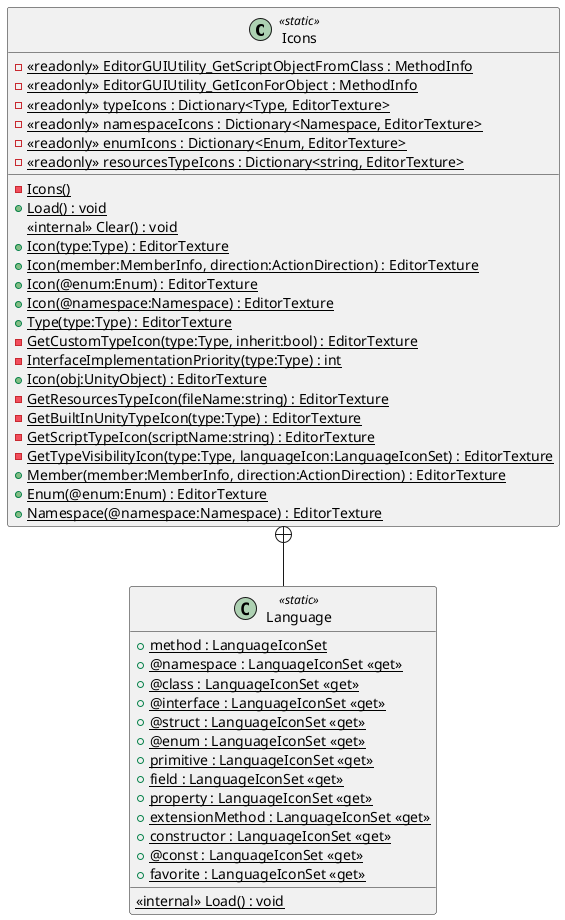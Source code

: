 @startuml
class Icons <<static>> {
    {static} - Icons()
    - {static} <<readonly>> EditorGUIUtility_GetScriptObjectFromClass : MethodInfo
    - {static} <<readonly>> EditorGUIUtility_GetIconForObject : MethodInfo
    - {static} <<readonly>> typeIcons : Dictionary<Type, EditorTexture>
    - {static} <<readonly>> namespaceIcons : Dictionary<Namespace, EditorTexture>
    - {static} <<readonly>> enumIcons : Dictionary<Enum, EditorTexture>
    - {static} <<readonly>> resourcesTypeIcons : Dictionary<string, EditorTexture>
    + {static} Load() : void
    <<internal>> {static} Clear() : void
    + {static} Icon(type:Type) : EditorTexture
    + {static} Icon(member:MemberInfo, direction:ActionDirection) : EditorTexture
    + {static} Icon(@enum:Enum) : EditorTexture
    + {static} Icon(@namespace:Namespace) : EditorTexture
    + {static} Type(type:Type) : EditorTexture
    - {static} GetCustomTypeIcon(type:Type, inherit:bool) : EditorTexture
    - {static} InterfaceImplementationPriority(type:Type) : int
    + {static} Icon(obj:UnityObject) : EditorTexture
    - {static} GetResourcesTypeIcon(fileName:string) : EditorTexture
    - {static} GetBuiltInUnityTypeIcon(type:Type) : EditorTexture
    - {static} GetScriptTypeIcon(scriptName:string) : EditorTexture
    - {static} GetTypeVisibilityIcon(type:Type, languageIcon:LanguageIconSet) : EditorTexture
    + {static} Member(member:MemberInfo, direction:ActionDirection) : EditorTexture
    + {static} Enum(@enum:Enum) : EditorTexture
    + {static} Namespace(@namespace:Namespace) : EditorTexture
}
class Language <<static>> {
    + {static} method : LanguageIconSet
    + {static} @namespace : LanguageIconSet <<get>>
    + {static} @class : LanguageIconSet <<get>>
    + {static} @interface : LanguageIconSet <<get>>
    + {static} @struct : LanguageIconSet <<get>>
    + {static} @enum : LanguageIconSet <<get>>
    + {static} primitive : LanguageIconSet <<get>>
    + {static} field : LanguageIconSet <<get>>
    + {static} property : LanguageIconSet <<get>>
    + {static} extensionMethod : LanguageIconSet <<get>>
    + {static} constructor : LanguageIconSet <<get>>
    + {static} @const : LanguageIconSet <<get>>
    + {static} favorite : LanguageIconSet <<get>>
    <<internal>> {static} Load() : void
}
Icons +-- Language
@enduml
